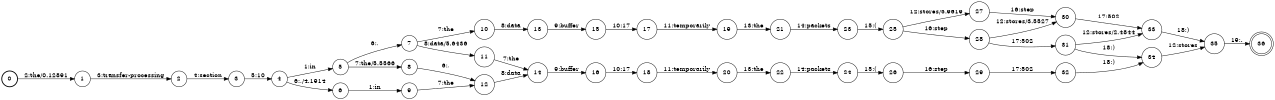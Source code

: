 digraph FST {
rankdir = LR;
size = "8.5,11";
label = "";
center = 1;
orientation = Portrait;
ranksep = "0.4";
nodesep = "0.25";
0 [label = "0", shape = circle, style = bold, fontsize = 14]
	0 -> 1 [label = "2:the/0.12891", fontsize = 14];
1 [label = "1", shape = circle, style = solid, fontsize = 14]
	1 -> 2 [label = "3:transfer-processing", fontsize = 14];
2 [label = "2", shape = circle, style = solid, fontsize = 14]
	2 -> 3 [label = "4:section", fontsize = 14];
3 [label = "3", shape = circle, style = solid, fontsize = 14]
	3 -> 4 [label = "5:10", fontsize = 14];
4 [label = "4", shape = circle, style = solid, fontsize = 14]
	4 -> 5 [label = "1:in", fontsize = 14];
	4 -> 6 [label = "6:,/4.1914", fontsize = 14];
5 [label = "5", shape = circle, style = solid, fontsize = 14]
	5 -> 8 [label = "7:the/5.5566", fontsize = 14];
	5 -> 7 [label = "6:,", fontsize = 14];
6 [label = "6", shape = circle, style = solid, fontsize = 14]
	6 -> 9 [label = "1:in", fontsize = 14];
7 [label = "7", shape = circle, style = solid, fontsize = 14]
	7 -> 10 [label = "7:the", fontsize = 14];
	7 -> 11 [label = "8:data/5.6436", fontsize = 14];
8 [label = "8", shape = circle, style = solid, fontsize = 14]
	8 -> 12 [label = "6:,", fontsize = 14];
9 [label = "9", shape = circle, style = solid, fontsize = 14]
	9 -> 12 [label = "7:the", fontsize = 14];
10 [label = "10", shape = circle, style = solid, fontsize = 14]
	10 -> 13 [label = "8:data", fontsize = 14];
11 [label = "11", shape = circle, style = solid, fontsize = 14]
	11 -> 14 [label = "7:the", fontsize = 14];
12 [label = "12", shape = circle, style = solid, fontsize = 14]
	12 -> 14 [label = "8:data", fontsize = 14];
13 [label = "13", shape = circle, style = solid, fontsize = 14]
	13 -> 15 [label = "9:buffer", fontsize = 14];
14 [label = "14", shape = circle, style = solid, fontsize = 14]
	14 -> 16 [label = "9:buffer", fontsize = 14];
15 [label = "15", shape = circle, style = solid, fontsize = 14]
	15 -> 17 [label = "10:17", fontsize = 14];
16 [label = "16", shape = circle, style = solid, fontsize = 14]
	16 -> 18 [label = "10:17", fontsize = 14];
17 [label = "17", shape = circle, style = solid, fontsize = 14]
	17 -> 19 [label = "11:temporarily", fontsize = 14];
18 [label = "18", shape = circle, style = solid, fontsize = 14]
	18 -> 20 [label = "11:temporarily", fontsize = 14];
19 [label = "19", shape = circle, style = solid, fontsize = 14]
	19 -> 21 [label = "13:the", fontsize = 14];
20 [label = "20", shape = circle, style = solid, fontsize = 14]
	20 -> 22 [label = "13:the", fontsize = 14];
21 [label = "21", shape = circle, style = solid, fontsize = 14]
	21 -> 23 [label = "14:packets", fontsize = 14];
22 [label = "22", shape = circle, style = solid, fontsize = 14]
	22 -> 24 [label = "14:packets", fontsize = 14];
23 [label = "23", shape = circle, style = solid, fontsize = 14]
	23 -> 25 [label = "15:(", fontsize = 14];
24 [label = "24", shape = circle, style = solid, fontsize = 14]
	24 -> 26 [label = "15:(", fontsize = 14];
25 [label = "25", shape = circle, style = solid, fontsize = 14]
	25 -> 27 [label = "12:stores/5.9619", fontsize = 14];
	25 -> 28 [label = "16:step", fontsize = 14];
26 [label = "26", shape = circle, style = solid, fontsize = 14]
	26 -> 29 [label = "16:step", fontsize = 14];
27 [label = "27", shape = circle, style = solid, fontsize = 14]
	27 -> 30 [label = "16:step", fontsize = 14];
28 [label = "28", shape = circle, style = solid, fontsize = 14]
	28 -> 30 [label = "12:stores/3.5527", fontsize = 14];
	28 -> 31 [label = "17:502", fontsize = 14];
29 [label = "29", shape = circle, style = solid, fontsize = 14]
	29 -> 32 [label = "17:502", fontsize = 14];
30 [label = "30", shape = circle, style = solid, fontsize = 14]
	30 -> 33 [label = "17:502", fontsize = 14];
31 [label = "31", shape = circle, style = solid, fontsize = 14]
	31 -> 33 [label = "12:stores/2.4844", fontsize = 14];
	31 -> 34 [label = "18:)", fontsize = 14];
32 [label = "32", shape = circle, style = solid, fontsize = 14]
	32 -> 34 [label = "18:)", fontsize = 14];
33 [label = "33", shape = circle, style = solid, fontsize = 14]
	33 -> 35 [label = "18:)", fontsize = 14];
34 [label = "34", shape = circle, style = solid, fontsize = 14]
	34 -> 35 [label = "12:stores", fontsize = 14];
35 [label = "35", shape = circle, style = solid, fontsize = 14]
	35 -> 36 [label = "19:.", fontsize = 14];
36 [label = "36", shape = doublecircle, style = solid, fontsize = 14]
}
